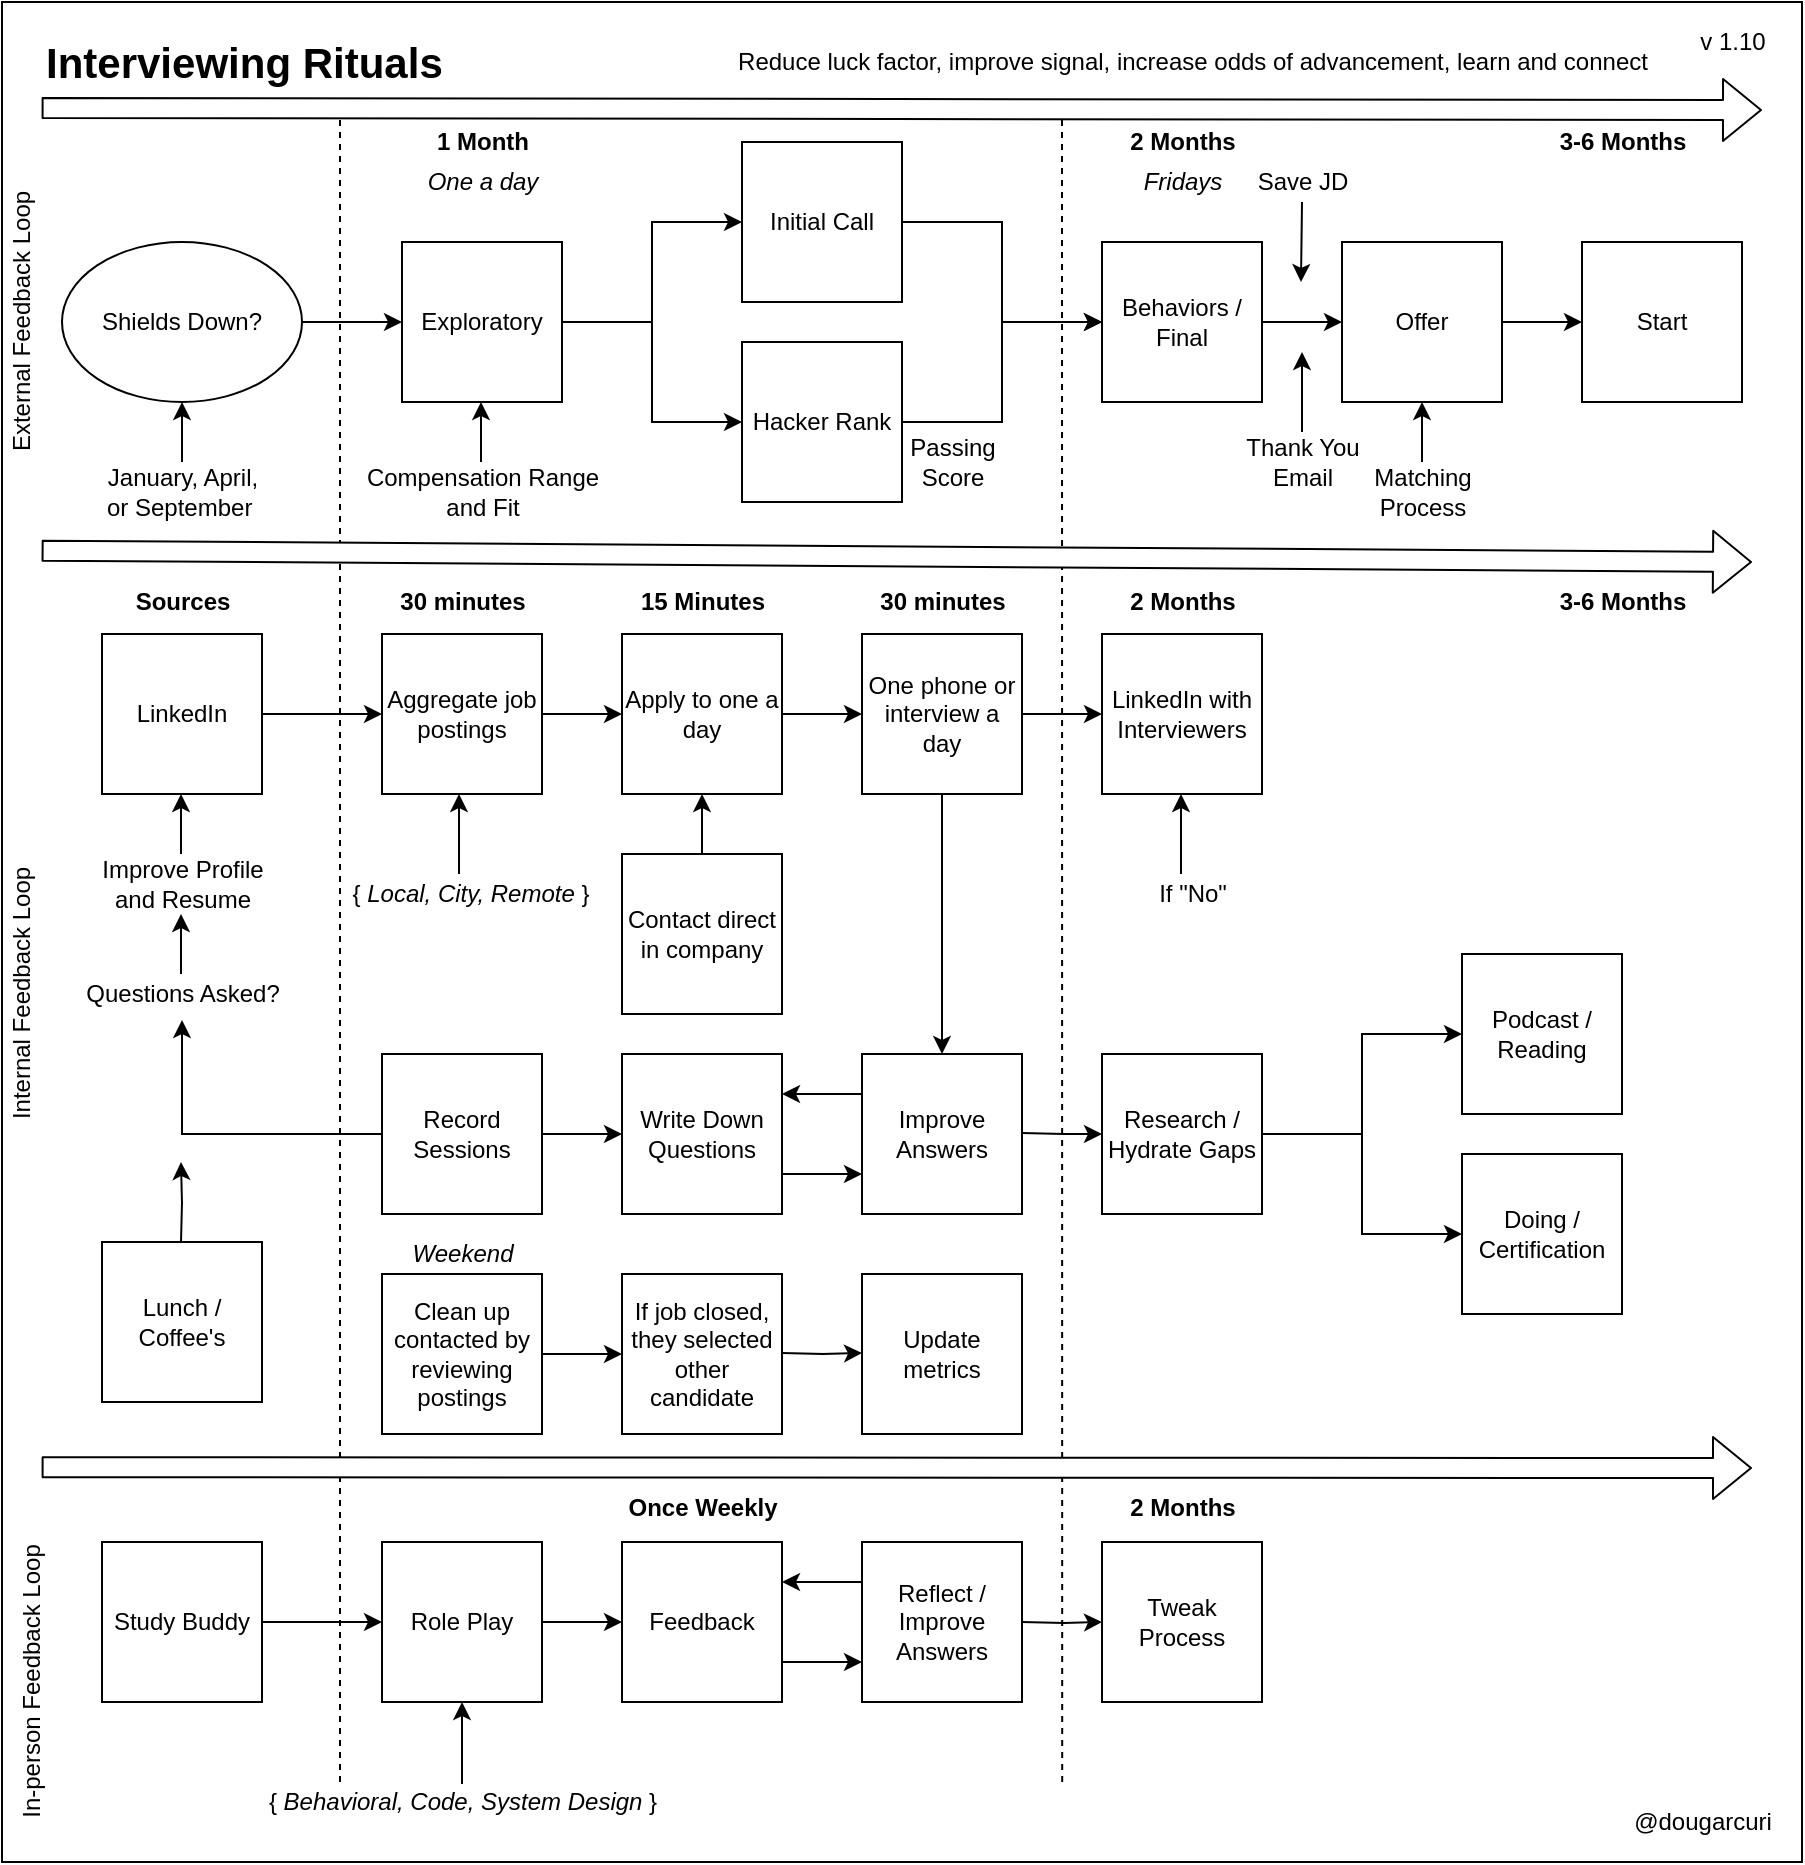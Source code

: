 <mxfile version="12.6.4" type="device"><diagram id="_bn8WWCLmbX-XjozJLd3" name="Page-1"><mxGraphModel dx="1172" dy="620" grid="1" gridSize="10" guides="1" tooltips="1" connect="1" arrows="1" fold="1" page="1" pageScale="1" pageWidth="850" pageHeight="1100" math="0" shadow="0"><root><mxCell id="0"/><mxCell id="1" parent="0"/><mxCell id="-NgYwaz6iWEgfPHJn-nX-75" value="" style="rounded=0;whiteSpace=wrap;html=1;fillColor=none;" parent="1" vertex="1"><mxGeometry x="10" y="10" width="900" height="930" as="geometry"/></mxCell><mxCell id="-NgYwaz6iWEgfPHJn-nX-29" style="edgeStyle=orthogonalEdgeStyle;rounded=0;orthogonalLoop=1;jettySize=auto;html=1;exitX=1;exitY=0.5;exitDx=0;exitDy=0;entryX=0;entryY=0.5;entryDx=0;entryDy=0;" parent="1" source="-NgYwaz6iWEgfPHJn-nX-1" target="-NgYwaz6iWEgfPHJn-nX-3" edge="1"><mxGeometry relative="1" as="geometry"/></mxCell><mxCell id="-NgYwaz6iWEgfPHJn-nX-1" value="Shields Down?" style="ellipse;whiteSpace=wrap;html=1;" parent="1" vertex="1"><mxGeometry x="40" y="130" width="120" height="80" as="geometry"/></mxCell><mxCell id="-NgYwaz6iWEgfPHJn-nX-27" style="edgeStyle=orthogonalEdgeStyle;rounded=0;orthogonalLoop=1;jettySize=auto;html=1;exitX=1;exitY=0.5;exitDx=0;exitDy=0;entryX=0;entryY=0.5;entryDx=0;entryDy=0;" parent="1" source="-NgYwaz6iWEgfPHJn-nX-3" target="-NgYwaz6iWEgfPHJn-nX-26" edge="1"><mxGeometry relative="1" as="geometry"/></mxCell><mxCell id="-NgYwaz6iWEgfPHJn-nX-28" style="edgeStyle=orthogonalEdgeStyle;rounded=0;orthogonalLoop=1;jettySize=auto;html=1;exitX=1;exitY=0.5;exitDx=0;exitDy=0;entryX=0;entryY=0.5;entryDx=0;entryDy=0;" parent="1" source="-NgYwaz6iWEgfPHJn-nX-3" target="-NgYwaz6iWEgfPHJn-nX-5" edge="1"><mxGeometry relative="1" as="geometry"/></mxCell><mxCell id="-NgYwaz6iWEgfPHJn-nX-3" value="Exploratory" style="whiteSpace=wrap;html=1;aspect=fixed;" parent="1" vertex="1"><mxGeometry x="210" y="130" width="80" height="80" as="geometry"/></mxCell><mxCell id="-NgYwaz6iWEgfPHJn-nX-30" style="edgeStyle=orthogonalEdgeStyle;rounded=0;orthogonalLoop=1;jettySize=auto;html=1;exitX=1;exitY=0.5;exitDx=0;exitDy=0;entryX=0;entryY=0.5;entryDx=0;entryDy=0;" parent="1" source="-NgYwaz6iWEgfPHJn-nX-5" target="-NgYwaz6iWEgfPHJn-nX-7" edge="1"><mxGeometry relative="1" as="geometry"/></mxCell><mxCell id="-NgYwaz6iWEgfPHJn-nX-5" value="Initial Call" style="whiteSpace=wrap;html=1;aspect=fixed;" parent="1" vertex="1"><mxGeometry x="380" y="80" width="80" height="80" as="geometry"/></mxCell><mxCell id="-NgYwaz6iWEgfPHJn-nX-34" style="edgeStyle=orthogonalEdgeStyle;rounded=0;orthogonalLoop=1;jettySize=auto;html=1;exitX=1;exitY=0.5;exitDx=0;exitDy=0;entryX=0;entryY=0.5;entryDx=0;entryDy=0;" parent="1" source="-NgYwaz6iWEgfPHJn-nX-7" target="-NgYwaz6iWEgfPHJn-nX-9" edge="1"><mxGeometry relative="1" as="geometry"/></mxCell><mxCell id="-NgYwaz6iWEgfPHJn-nX-7" value="Behaviors / Final" style="whiteSpace=wrap;html=1;aspect=fixed;" parent="1" vertex="1"><mxGeometry x="560" y="130" width="80" height="80" as="geometry"/></mxCell><mxCell id="-NgYwaz6iWEgfPHJn-nX-35" style="edgeStyle=orthogonalEdgeStyle;rounded=0;orthogonalLoop=1;jettySize=auto;html=1;exitX=1;exitY=0.5;exitDx=0;exitDy=0;" parent="1" source="-NgYwaz6iWEgfPHJn-nX-9" target="-NgYwaz6iWEgfPHJn-nX-11" edge="1"><mxGeometry relative="1" as="geometry"/></mxCell><mxCell id="-NgYwaz6iWEgfPHJn-nX-9" value="Offer" style="whiteSpace=wrap;html=1;aspect=fixed;" parent="1" vertex="1"><mxGeometry x="680" y="130" width="80" height="80" as="geometry"/></mxCell><mxCell id="-NgYwaz6iWEgfPHJn-nX-11" value="Start" style="whiteSpace=wrap;html=1;aspect=fixed;" parent="1" vertex="1"><mxGeometry x="800" y="130" width="80" height="80" as="geometry"/></mxCell><mxCell id="-NgYwaz6iWEgfPHJn-nX-12" value="&lt;font style=&quot;font-size: 21px&quot;&gt;&lt;b&gt;Interviewing Rituals&lt;/b&gt;&lt;/font&gt;" style="text;html=1;align=left;verticalAlign=middle;resizable=0;points=[];autosize=1;" parent="1" vertex="1"><mxGeometry x="30" y="30" width="210" height="20" as="geometry"/></mxCell><mxCell id="-NgYwaz6iWEgfPHJn-nX-46" style="edgeStyle=orthogonalEdgeStyle;rounded=0;orthogonalLoop=1;jettySize=auto;html=1;exitX=1;exitY=0.5;exitDx=0;exitDy=0;entryX=0;entryY=0.5;entryDx=0;entryDy=0;" parent="1" source="-NgYwaz6iWEgfPHJn-nX-13" target="-NgYwaz6iWEgfPHJn-nX-45" edge="1"><mxGeometry relative="1" as="geometry"/></mxCell><mxCell id="-NgYwaz6iWEgfPHJn-nX-86" style="edgeStyle=orthogonalEdgeStyle;rounded=0;orthogonalLoop=1;jettySize=auto;html=1;exitX=0;exitY=0.5;exitDx=0;exitDy=0;entryX=0.5;entryY=1.15;entryDx=0;entryDy=0;entryPerimeter=0;" parent="1" source="-NgYwaz6iWEgfPHJn-nX-13" target="-NgYwaz6iWEgfPHJn-nX-102" edge="1"><mxGeometry relative="1" as="geometry"/></mxCell><mxCell id="-NgYwaz6iWEgfPHJn-nX-13" value="Record Sessions" style="whiteSpace=wrap;html=1;aspect=fixed;" parent="1" vertex="1"><mxGeometry x="200" y="536" width="80" height="80" as="geometry"/></mxCell><mxCell id="-NgYwaz6iWEgfPHJn-nX-63" style="edgeStyle=orthogonalEdgeStyle;rounded=0;orthogonalLoop=1;jettySize=auto;html=1;exitX=0;exitY=0.25;exitDx=0;exitDy=0;entryX=1;entryY=0.25;entryDx=0;entryDy=0;" parent="1" source="-NgYwaz6iWEgfPHJn-nX-15" target="-NgYwaz6iWEgfPHJn-nX-45" edge="1"><mxGeometry relative="1" as="geometry"/></mxCell><mxCell id="-NgYwaz6iWEgfPHJn-nX-15" value="Improve Answers" style="whiteSpace=wrap;html=1;aspect=fixed;" parent="1" vertex="1"><mxGeometry x="440" y="536" width="80" height="80" as="geometry"/></mxCell><mxCell id="-NgYwaz6iWEgfPHJn-nX-19" style="edgeStyle=orthogonalEdgeStyle;rounded=0;orthogonalLoop=1;jettySize=auto;html=1;" parent="1" source="-NgYwaz6iWEgfPHJn-nX-18" edge="1"><mxGeometry relative="1" as="geometry"><mxPoint x="320" y="366" as="targetPoint"/></mxGeometry></mxCell><mxCell id="-NgYwaz6iWEgfPHJn-nX-18" value="Aggregate job postings" style="whiteSpace=wrap;html=1;aspect=fixed;" parent="1" vertex="1"><mxGeometry x="200" y="326" width="80" height="80" as="geometry"/></mxCell><mxCell id="-NgYwaz6iWEgfPHJn-nX-21" style="edgeStyle=orthogonalEdgeStyle;rounded=0;orthogonalLoop=1;jettySize=auto;html=1;exitX=1;exitY=0.5;exitDx=0;exitDy=0;" parent="1" source="-NgYwaz6iWEgfPHJn-nX-20" edge="1"><mxGeometry relative="1" as="geometry"><mxPoint x="440" y="366" as="targetPoint"/></mxGeometry></mxCell><mxCell id="-NgYwaz6iWEgfPHJn-nX-20" value="Apply to one a day" style="whiteSpace=wrap;html=1;aspect=fixed;" parent="1" vertex="1"><mxGeometry x="320" y="326" width="80" height="80" as="geometry"/></mxCell><mxCell id="-NgYwaz6iWEgfPHJn-nX-49" style="edgeStyle=orthogonalEdgeStyle;rounded=0;orthogonalLoop=1;jettySize=auto;html=1;exitX=1;exitY=0.5;exitDx=0;exitDy=0;entryX=0;entryY=0.5;entryDx=0;entryDy=0;" parent="1" source="-NgYwaz6iWEgfPHJn-nX-22" target="-NgYwaz6iWEgfPHJn-nX-48" edge="1"><mxGeometry relative="1" as="geometry"/></mxCell><mxCell id="-NgYwaz6iWEgfPHJn-nX-22" value="One phone or interview a day" style="whiteSpace=wrap;html=1;aspect=fixed;" parent="1" vertex="1"><mxGeometry x="440" y="326" width="80" height="80" as="geometry"/></mxCell><mxCell id="-NgYwaz6iWEgfPHJn-nX-32" style="edgeStyle=orthogonalEdgeStyle;rounded=0;orthogonalLoop=1;jettySize=auto;html=1;exitX=1;exitY=0.5;exitDx=0;exitDy=0;entryX=0;entryY=0.5;entryDx=0;entryDy=0;" parent="1" source="-NgYwaz6iWEgfPHJn-nX-26" target="-NgYwaz6iWEgfPHJn-nX-7" edge="1"><mxGeometry relative="1" as="geometry"/></mxCell><mxCell id="-NgYwaz6iWEgfPHJn-nX-26" value="Hacker Rank" style="whiteSpace=wrap;html=1;aspect=fixed;" parent="1" vertex="1"><mxGeometry x="380" y="180" width="80" height="80" as="geometry"/></mxCell><mxCell id="-NgYwaz6iWEgfPHJn-nX-38" value="&lt;b&gt;3-6 Months&lt;/b&gt;" style="text;html=1;align=center;verticalAlign=middle;resizable=0;points=[];autosize=1;" parent="1" vertex="1"><mxGeometry x="780" y="70" width="80" height="20" as="geometry"/></mxCell><mxCell id="-NgYwaz6iWEgfPHJn-nX-39" value="" style="endArrow=none;dashed=1;html=1;exitX=0.589;exitY=0.957;exitDx=0;exitDy=0;exitPerimeter=0;" parent="1" edge="1" source="-NgYwaz6iWEgfPHJn-nX-75"><mxGeometry width="50" height="50" relative="1" as="geometry"><mxPoint x="540" y="740" as="sourcePoint"/><mxPoint x="540" y="69" as="targetPoint"/></mxGeometry></mxCell><mxCell id="-NgYwaz6iWEgfPHJn-nX-65" style="edgeStyle=orthogonalEdgeStyle;rounded=0;orthogonalLoop=1;jettySize=auto;html=1;exitX=1;exitY=0.75;exitDx=0;exitDy=0;entryX=0;entryY=0.75;entryDx=0;entryDy=0;" parent="1" source="-NgYwaz6iWEgfPHJn-nX-45" target="-NgYwaz6iWEgfPHJn-nX-15" edge="1"><mxGeometry relative="1" as="geometry"/></mxCell><mxCell id="-NgYwaz6iWEgfPHJn-nX-45" value="Write Down Questions" style="whiteSpace=wrap;html=1;aspect=fixed;" parent="1" vertex="1"><mxGeometry x="320" y="536" width="80" height="80" as="geometry"/></mxCell><mxCell id="-NgYwaz6iWEgfPHJn-nX-48" value="LinkedIn with Interviewers" style="whiteSpace=wrap;html=1;aspect=fixed;" parent="1" vertex="1"><mxGeometry x="560" y="326" width="80" height="80" as="geometry"/></mxCell><mxCell id="-NgYwaz6iWEgfPHJn-nX-53" style="edgeStyle=orthogonalEdgeStyle;rounded=0;orthogonalLoop=1;jettySize=auto;html=1;exitX=1;exitY=0.5;exitDx=0;exitDy=0;entryX=0;entryY=0.5;entryDx=0;entryDy=0;" parent="1" source="-NgYwaz6iWEgfPHJn-nX-52" target="-NgYwaz6iWEgfPHJn-nX-18" edge="1"><mxGeometry relative="1" as="geometry"/></mxCell><mxCell id="-NgYwaz6iWEgfPHJn-nX-52" value="LinkedIn" style="whiteSpace=wrap;html=1;aspect=fixed;" parent="1" vertex="1"><mxGeometry x="60" y="326" width="80" height="80" as="geometry"/></mxCell><mxCell id="-NgYwaz6iWEgfPHJn-nX-55" style="edgeStyle=orthogonalEdgeStyle;rounded=0;orthogonalLoop=1;jettySize=auto;html=1;exitX=1;exitY=0.5;exitDx=0;exitDy=0;" parent="1" source="-NgYwaz6iWEgfPHJn-nX-54" edge="1"><mxGeometry relative="1" as="geometry"><mxPoint x="320" y="686" as="targetPoint"/></mxGeometry></mxCell><mxCell id="-NgYwaz6iWEgfPHJn-nX-54" value="Clean up contacted by reviewing postings" style="whiteSpace=wrap;html=1;aspect=fixed;" parent="1" vertex="1"><mxGeometry x="200" y="646" width="80" height="80" as="geometry"/></mxCell><mxCell id="-NgYwaz6iWEgfPHJn-nX-56" value="If job closed, they selected other candidate" style="whiteSpace=wrap;html=1;aspect=fixed;" parent="1" vertex="1"><mxGeometry x="320" y="646" width="80" height="80" as="geometry"/></mxCell><mxCell id="-NgYwaz6iWEgfPHJn-nX-58" style="edgeStyle=orthogonalEdgeStyle;rounded=0;orthogonalLoop=1;jettySize=auto;html=1;exitX=0.5;exitY=0;exitDx=0;exitDy=0;entryX=0.5;entryY=1;entryDx=0;entryDy=0;" parent="1" source="-NgYwaz6iWEgfPHJn-nX-57" target="-NgYwaz6iWEgfPHJn-nX-20" edge="1"><mxGeometry relative="1" as="geometry"/></mxCell><mxCell id="-NgYwaz6iWEgfPHJn-nX-57" value="Contact direct in company" style="whiteSpace=wrap;html=1;aspect=fixed;" parent="1" vertex="1"><mxGeometry x="320" y="436" width="80" height="80" as="geometry"/></mxCell><mxCell id="-NgYwaz6iWEgfPHJn-nX-61" value="" style="edgeStyle=orthogonalEdgeStyle;rounded=0;orthogonalLoop=1;jettySize=auto;html=1;" parent="1" edge="1"><mxGeometry relative="1" as="geometry"><mxPoint x="720" y="240" as="sourcePoint"/><mxPoint x="720" y="210" as="targetPoint"/></mxGeometry></mxCell><mxCell id="-NgYwaz6iWEgfPHJn-nX-60" value="Matching&lt;br&gt;Process" style="text;html=1;align=center;verticalAlign=middle;resizable=0;points=[];autosize=1;" parent="1" vertex="1"><mxGeometry x="690" y="240" width="60" height="30" as="geometry"/></mxCell><mxCell id="-NgYwaz6iWEgfPHJn-nX-68" value="" style="endArrow=classic;html=1;" parent="1" edge="1"><mxGeometry width="50" height="50" relative="1" as="geometry"><mxPoint x="100" y="240" as="sourcePoint"/><mxPoint x="100" y="210" as="targetPoint"/></mxGeometry></mxCell><mxCell id="-NgYwaz6iWEgfPHJn-nX-69" value="January, April, &lt;br&gt;or September&amp;nbsp;" style="text;html=1;align=center;verticalAlign=middle;resizable=0;points=[];autosize=1;" parent="1" vertex="1"><mxGeometry x="55" y="240" width="90" height="30" as="geometry"/></mxCell><mxCell id="-NgYwaz6iWEgfPHJn-nX-70" value="&lt;b&gt;1 Month&lt;/b&gt;" style="text;html=1;align=center;verticalAlign=middle;resizable=0;points=[];autosize=1;" parent="1" vertex="1"><mxGeometry x="220" y="70" width="60" height="20" as="geometry"/></mxCell><mxCell id="-NgYwaz6iWEgfPHJn-nX-73" value="&lt;b&gt;2 Months&lt;/b&gt;" style="text;html=1;align=center;verticalAlign=middle;resizable=0;points=[];autosize=1;" parent="1" vertex="1"><mxGeometry x="565" y="70" width="70" height="20" as="geometry"/></mxCell><mxCell id="-NgYwaz6iWEgfPHJn-nX-74" value="@dougarcuri" style="text;html=1;align=center;verticalAlign=middle;resizable=0;points=[];;autosize=1;" parent="1" vertex="1"><mxGeometry x="820" y="910" width="80" height="20" as="geometry"/></mxCell><mxCell id="-NgYwaz6iWEgfPHJn-nX-76" value="v 1.10" style="text;html=1;align=center;verticalAlign=middle;resizable=0;points=[];;autosize=1;" parent="1" vertex="1"><mxGeometry x="850" y="20" width="50" height="20" as="geometry"/></mxCell><mxCell id="-NgYwaz6iWEgfPHJn-nX-77" value="" style="endArrow=classic;html=1;" parent="1" edge="1"><mxGeometry width="50" height="50" relative="1" as="geometry"><mxPoint x="238.5" y="446" as="sourcePoint"/><mxPoint x="238.5" y="406" as="targetPoint"/></mxGeometry></mxCell><mxCell id="-NgYwaz6iWEgfPHJn-nX-78" value="{ &lt;i&gt;Local, City, Remote&lt;/i&gt; }" style="text;html=1;align=center;verticalAlign=middle;resizable=0;points=[];autosize=1;" parent="1" vertex="1"><mxGeometry x="179" y="446" width="130" height="20" as="geometry"/></mxCell><mxCell id="-NgYwaz6iWEgfPHJn-nX-79" value="Passing&lt;br&gt;Score" style="text;html=1;align=center;verticalAlign=middle;resizable=0;points=[];autosize=1;" parent="1" vertex="1"><mxGeometry x="455" y="225" width="60" height="30" as="geometry"/></mxCell><mxCell id="-NgYwaz6iWEgfPHJn-nX-80" value="" style="endArrow=classic;html=1;" parent="1" edge="1"><mxGeometry width="50" height="50" relative="1" as="geometry"><mxPoint x="249.5" y="240" as="sourcePoint"/><mxPoint x="249.5" y="210" as="targetPoint"/></mxGeometry></mxCell><mxCell id="-NgYwaz6iWEgfPHJn-nX-81" value="Compensation Range&lt;br&gt;and Fit" style="text;html=1;align=center;verticalAlign=middle;resizable=0;points=[];autosize=1;" parent="1" vertex="1"><mxGeometry x="185" y="240" width="130" height="30" as="geometry"/></mxCell><mxCell id="-NgYwaz6iWEgfPHJn-nX-82" value="" style="endArrow=classic;html=1;exitX=0.5;exitY=1;exitDx=0;exitDy=0;entryX=0.5;entryY=0;entryDx=0;entryDy=0;" parent="1" source="-NgYwaz6iWEgfPHJn-nX-22" target="-NgYwaz6iWEgfPHJn-nX-15" edge="1"><mxGeometry width="50" height="50" relative="1" as="geometry"><mxPoint x="30" y="826" as="sourcePoint"/><mxPoint x="80" y="776" as="targetPoint"/></mxGeometry></mxCell><mxCell id="-NgYwaz6iWEgfPHJn-nX-84" value="" style="endArrow=classic;html=1;" parent="1" edge="1"><mxGeometry width="50" height="50" relative="1" as="geometry"><mxPoint x="99.5" y="436" as="sourcePoint"/><mxPoint x="99.5" y="406" as="targetPoint"/></mxGeometry></mxCell><mxCell id="-NgYwaz6iWEgfPHJn-nX-85" value="Improve Profile &lt;br&gt;and Resume" style="text;html=1;align=center;verticalAlign=middle;resizable=0;points=[];autosize=1;" parent="1" vertex="1"><mxGeometry x="50" y="436" width="100" height="30" as="geometry"/></mxCell><mxCell id="-NgYwaz6iWEgfPHJn-nX-89" value="&lt;b&gt;30 minutes&lt;/b&gt;" style="text;html=1;align=center;verticalAlign=middle;resizable=0;points=[];autosize=1;" parent="1" vertex="1"><mxGeometry x="200" y="300" width="80" height="20" as="geometry"/></mxCell><mxCell id="-NgYwaz6iWEgfPHJn-nX-91" value="&lt;b&gt;15 Minutes&lt;/b&gt;" style="text;html=1;align=center;verticalAlign=middle;resizable=0;points=[];autosize=1;" parent="1" vertex="1"><mxGeometry x="320" y="300" width="80" height="20" as="geometry"/></mxCell><mxCell id="-NgYwaz6iWEgfPHJn-nX-96" style="edgeStyle=orthogonalEdgeStyle;rounded=0;orthogonalLoop=1;jettySize=auto;html=1;exitX=1;exitY=0.5;exitDx=0;exitDy=0;" parent="1" edge="1"><mxGeometry relative="1" as="geometry"><mxPoint x="440" y="685.5" as="targetPoint"/><mxPoint x="400" y="685.5" as="sourcePoint"/></mxGeometry></mxCell><mxCell id="-NgYwaz6iWEgfPHJn-nX-97" value="Update metrics" style="whiteSpace=wrap;html=1;aspect=fixed;" parent="1" vertex="1"><mxGeometry x="440" y="646" width="80" height="80" as="geometry"/></mxCell><mxCell id="-NgYwaz6iWEgfPHJn-nX-98" value="&lt;i&gt;Weekend&lt;/i&gt;" style="text;html=1;align=center;verticalAlign=middle;resizable=0;points=[];autosize=1;" parent="1" vertex="1"><mxGeometry x="205" y="626" width="70" height="20" as="geometry"/></mxCell><mxCell id="-NgYwaz6iWEgfPHJn-nX-99" value="&lt;b&gt;Sources&lt;/b&gt;" style="text;html=1;align=center;verticalAlign=middle;resizable=0;points=[];autosize=1;" parent="1" vertex="1"><mxGeometry x="70" y="300" width="60" height="20" as="geometry"/></mxCell><mxCell id="-NgYwaz6iWEgfPHJn-nX-100" value="&lt;b&gt;30 minutes&lt;/b&gt;" style="text;html=1;align=center;verticalAlign=middle;resizable=0;points=[];autosize=1;" parent="1" vertex="1"><mxGeometry x="440" y="300" width="80" height="20" as="geometry"/></mxCell><mxCell id="-NgYwaz6iWEgfPHJn-nX-101" value="&lt;b&gt;2 Months&lt;/b&gt;" style="text;html=1;align=center;verticalAlign=middle;resizable=0;points=[];autosize=1;" parent="1" vertex="1"><mxGeometry x="565" y="300" width="70" height="20" as="geometry"/></mxCell><mxCell id="-NgYwaz6iWEgfPHJn-nX-102" value="Questions Asked?" style="text;html=1;align=center;verticalAlign=middle;resizable=0;points=[];autosize=1;" parent="1" vertex="1"><mxGeometry x="45" y="496" width="110" height="20" as="geometry"/></mxCell><mxCell id="-NgYwaz6iWEgfPHJn-nX-105" value="" style="endArrow=classic;html=1;" parent="1" edge="1"><mxGeometry width="50" height="50" relative="1" as="geometry"><mxPoint x="99.5" y="496" as="sourcePoint"/><mxPoint x="99.5" y="466" as="targetPoint"/></mxGeometry></mxCell><mxCell id="m238bX63cZ4W1p962kYu-1" value="Lunch / Coffee's" style="whiteSpace=wrap;html=1;aspect=fixed;" parent="1" vertex="1"><mxGeometry x="60" y="630" width="80" height="80" as="geometry"/></mxCell><mxCell id="m238bX63cZ4W1p962kYu-2" value="&lt;i&gt;Fridays&lt;/i&gt;" style="text;html=1;align=center;verticalAlign=middle;resizable=0;points=[];autosize=1;" parent="1" vertex="1"><mxGeometry x="575" y="90" width="50" height="20" as="geometry"/></mxCell><mxCell id="m238bX63cZ4W1p962kYu-3" value="&lt;i&gt;One a day&lt;/i&gt;" style="text;html=1;align=center;verticalAlign=middle;resizable=0;points=[];autosize=1;" parent="1" vertex="1"><mxGeometry x="215" y="90" width="70" height="20" as="geometry"/></mxCell><mxCell id="m238bX63cZ4W1p962kYu-4" value="" style="edgeStyle=orthogonalEdgeStyle;rounded=0;orthogonalLoop=1;jettySize=auto;html=1;" parent="1" source="m238bX63cZ4W1p962kYu-5" edge="1"><mxGeometry relative="1" as="geometry"><mxPoint x="660" y="185" as="targetPoint"/></mxGeometry></mxCell><mxCell id="m238bX63cZ4W1p962kYu-5" value="Thank You&lt;br&gt;Email" style="text;html=1;align=center;verticalAlign=middle;resizable=0;points=[];autosize=1;" parent="1" vertex="1"><mxGeometry x="625" y="225" width="70" height="30" as="geometry"/></mxCell><mxCell id="m238bX63cZ4W1p962kYu-6" value="" style="edgeStyle=orthogonalEdgeStyle;rounded=0;orthogonalLoop=1;jettySize=auto;html=1;" parent="1" edge="1"><mxGeometry relative="1" as="geometry"><mxPoint x="99.5" y="590" as="targetPoint"/><mxPoint x="99.5" y="630" as="sourcePoint"/></mxGeometry></mxCell><mxCell id="ci293vmWkv2_oCXazJYx-1" value="" style="endArrow=classic;html=1;" edge="1" parent="1"><mxGeometry width="50" height="50" relative="1" as="geometry"><mxPoint x="660" y="110" as="sourcePoint"/><mxPoint x="659.5" y="150" as="targetPoint"/></mxGeometry></mxCell><mxCell id="ci293vmWkv2_oCXazJYx-2" value="Save JD" style="text;html=1;align=center;verticalAlign=middle;resizable=0;points=[];autosize=1;" vertex="1" parent="1"><mxGeometry x="630" y="90" width="60" height="20" as="geometry"/></mxCell><mxCell id="ci293vmWkv2_oCXazJYx-3" value="Research / Hydrate Gaps" style="whiteSpace=wrap;html=1;aspect=fixed;" vertex="1" parent="1"><mxGeometry x="560" y="536" width="80" height="80" as="geometry"/></mxCell><mxCell id="ci293vmWkv2_oCXazJYx-4" style="edgeStyle=orthogonalEdgeStyle;rounded=0;orthogonalLoop=1;jettySize=auto;html=1;exitX=1;exitY=0.5;exitDx=0;exitDy=0;entryX=0;entryY=0.5;entryDx=0;entryDy=0;" edge="1" parent="1" target="ci293vmWkv2_oCXazJYx-3"><mxGeometry relative="1" as="geometry"><mxPoint x="520" y="575.5" as="sourcePoint"/><mxPoint x="560" y="575.5" as="targetPoint"/></mxGeometry></mxCell><mxCell id="ci293vmWkv2_oCXazJYx-6" style="edgeStyle=orthogonalEdgeStyle;rounded=0;orthogonalLoop=1;jettySize=auto;html=1;exitX=1;exitY=0.5;exitDx=0;exitDy=0;entryX=0;entryY=0.5;entryDx=0;entryDy=0;" edge="1" parent="1" target="ci293vmWkv2_oCXazJYx-9" source="ci293vmWkv2_oCXazJYx-3"><mxGeometry relative="1" as="geometry"><mxPoint x="650" y="576" as="sourcePoint"/></mxGeometry></mxCell><mxCell id="ci293vmWkv2_oCXazJYx-7" style="edgeStyle=orthogonalEdgeStyle;rounded=0;orthogonalLoop=1;jettySize=auto;html=1;exitX=1;exitY=0.5;exitDx=0;exitDy=0;entryX=0;entryY=0.5;entryDx=0;entryDy=0;" edge="1" parent="1" target="ci293vmWkv2_oCXazJYx-8" source="ci293vmWkv2_oCXazJYx-3"><mxGeometry relative="1" as="geometry"><mxPoint x="650" y="576" as="sourcePoint"/></mxGeometry></mxCell><mxCell id="ci293vmWkv2_oCXazJYx-8" value="Podcast / Reading" style="whiteSpace=wrap;html=1;aspect=fixed;" vertex="1" parent="1"><mxGeometry x="740" y="486" width="80" height="80" as="geometry"/></mxCell><mxCell id="ci293vmWkv2_oCXazJYx-9" value="Doing / Certification" style="whiteSpace=wrap;html=1;aspect=fixed;" vertex="1" parent="1"><mxGeometry x="740" y="586" width="80" height="80" as="geometry"/></mxCell><mxCell id="ci293vmWkv2_oCXazJYx-10" value="&lt;b&gt;3-6 Months&lt;/b&gt;" style="text;html=1;align=center;verticalAlign=middle;resizable=0;points=[];autosize=1;" vertex="1" parent="1"><mxGeometry x="780" y="300" width="80" height="20" as="geometry"/></mxCell><mxCell id="ci293vmWkv2_oCXazJYx-15" value="Internal Feedback Loop" style="text;html=1;align=center;verticalAlign=middle;resizable=0;points=[];autosize=1;rotation=-90;" vertex="1" parent="1"><mxGeometry x="-50" y="496" width="140" height="20" as="geometry"/></mxCell><mxCell id="ci293vmWkv2_oCXazJYx-16" value="External Feedback Loop" style="text;html=1;align=center;verticalAlign=middle;resizable=0;points=[];autosize=1;rotation=-90;" vertex="1" parent="1"><mxGeometry x="-55" y="160" width="150" height="20" as="geometry"/></mxCell><mxCell id="ci293vmWkv2_oCXazJYx-18" value="&lt;b&gt;Once Weekly&lt;/b&gt;" style="text;html=1;align=center;verticalAlign=middle;resizable=0;points=[];autosize=1;" vertex="1" parent="1"><mxGeometry x="315" y="753" width="90" height="20" as="geometry"/></mxCell><mxCell id="ci293vmWkv2_oCXazJYx-19" value="" style="endArrow=none;dashed=1;html=1;" edge="1" parent="1"><mxGeometry width="50" height="50" relative="1" as="geometry"><mxPoint x="179" y="900" as="sourcePoint"/><mxPoint x="179" y="65" as="targetPoint"/></mxGeometry></mxCell><mxCell id="-NgYwaz6iWEgfPHJn-nX-37" value="" style="shape=flexArrow;endArrow=classic;html=1;fillColor=#ffffff;exitX=0.022;exitY=0.057;exitDx=0;exitDy=0;exitPerimeter=0;" parent="1" edge="1" source="-NgYwaz6iWEgfPHJn-nX-75"><mxGeometry width="50" height="50" relative="1" as="geometry"><mxPoint x="50" y="64" as="sourcePoint"/><mxPoint x="890" y="64" as="targetPoint"/></mxGeometry></mxCell><mxCell id="ci293vmWkv2_oCXazJYx-17" value="" style="shape=flexArrow;endArrow=classic;html=1;fillColor=#ffffff;exitX=0.022;exitY=0.768;exitDx=0;exitDy=0;exitPerimeter=0;" edge="1" parent="1"><mxGeometry width="50" height="50" relative="1" as="geometry"><mxPoint x="29.8" y="742.6" as="sourcePoint"/><mxPoint x="885" y="743" as="targetPoint"/></mxGeometry></mxCell><mxCell id="-NgYwaz6iWEgfPHJn-nX-88" value="" style="shape=flexArrow;endArrow=classic;html=1;fillColor=#ffffff;exitX=0.022;exitY=0.295;exitDx=0;exitDy=0;exitPerimeter=0;" parent="1" edge="1" source="-NgYwaz6iWEgfPHJn-nX-75"><mxGeometry width="50" height="50" relative="1" as="geometry"><mxPoint x="55" y="290" as="sourcePoint"/><mxPoint x="885" y="290" as="targetPoint"/></mxGeometry></mxCell><mxCell id="ci293vmWkv2_oCXazJYx-20" value="Reduce luck factor, improve signal, increase odds of advancement, learn and connect" style="text;html=1;align=center;verticalAlign=middle;resizable=0;points=[];autosize=1;" vertex="1" parent="1"><mxGeometry x="370" y="30" width="470" height="20" as="geometry"/></mxCell><mxCell id="ci293vmWkv2_oCXazJYx-29" value="" style="endArrow=classic;html=1;" edge="1" parent="1"><mxGeometry width="50" height="50" relative="1" as="geometry"><mxPoint x="599.5" y="446" as="sourcePoint"/><mxPoint x="599.5" y="406" as="targetPoint"/></mxGeometry></mxCell><mxCell id="ci293vmWkv2_oCXazJYx-30" value="If &quot;No&quot;" style="text;html=1;align=center;verticalAlign=middle;resizable=0;points=[];autosize=1;" vertex="1" parent="1"><mxGeometry x="580" y="446" width="50" height="20" as="geometry"/></mxCell><mxCell id="ci293vmWkv2_oCXazJYx-32" value="In-person Feedback Loop" style="text;html=1;align=center;verticalAlign=middle;resizable=0;points=[];autosize=1;rotation=-90;" vertex="1" parent="1"><mxGeometry x="-50" y="840" width="150" height="20" as="geometry"/></mxCell><mxCell id="ci293vmWkv2_oCXazJYx-38" style="edgeStyle=orthogonalEdgeStyle;rounded=0;orthogonalLoop=1;jettySize=auto;html=1;exitX=1;exitY=0.5;exitDx=0;exitDy=0;entryX=0;entryY=0.5;entryDx=0;entryDy=0;fillColor=#ffffff;" edge="1" parent="1" source="ci293vmWkv2_oCXazJYx-34" target="ci293vmWkv2_oCXazJYx-35"><mxGeometry relative="1" as="geometry"/></mxCell><mxCell id="ci293vmWkv2_oCXazJYx-34" value="Study Buddy" style="whiteSpace=wrap;html=1;aspect=fixed;" vertex="1" parent="1"><mxGeometry x="60" y="780" width="80" height="80" as="geometry"/></mxCell><mxCell id="ci293vmWkv2_oCXazJYx-35" value="Role Play" style="whiteSpace=wrap;html=1;aspect=fixed;" vertex="1" parent="1"><mxGeometry x="200" y="780" width="80" height="80" as="geometry"/></mxCell><mxCell id="ci293vmWkv2_oCXazJYx-36" value="" style="endArrow=classic;html=1;exitX=0.5;exitY=0.05;exitDx=0;exitDy=0;exitPerimeter=0;entryX=0.5;entryY=1;entryDx=0;entryDy=0;" edge="1" parent="1" source="ci293vmWkv2_oCXazJYx-37" target="ci293vmWkv2_oCXazJYx-35"><mxGeometry width="50" height="50" relative="1" as="geometry"><mxPoint x="244.5" y="900" as="sourcePoint"/><mxPoint x="244.5" y="860" as="targetPoint"/></mxGeometry></mxCell><mxCell id="ci293vmWkv2_oCXazJYx-37" value="{&amp;nbsp;&lt;i&gt;Behavioral, Code, System Design&lt;/i&gt;&amp;nbsp;}" style="text;html=1;align=center;verticalAlign=middle;resizable=0;points=[];autosize=1;" vertex="1" parent="1"><mxGeometry x="135" y="900" width="210" height="20" as="geometry"/></mxCell><mxCell id="ci293vmWkv2_oCXazJYx-39" style="edgeStyle=orthogonalEdgeStyle;rounded=0;orthogonalLoop=1;jettySize=auto;html=1;entryX=0;entryY=0.5;entryDx=0;entryDy=0;exitX=1;exitY=0.5;exitDx=0;exitDy=0;" edge="1" parent="1" target="ci293vmWkv2_oCXazJYx-43" source="ci293vmWkv2_oCXazJYx-35"><mxGeometry relative="1" as="geometry"><mxPoint x="275" y="820" as="sourcePoint"/></mxGeometry></mxCell><mxCell id="ci293vmWkv2_oCXazJYx-40" style="edgeStyle=orthogonalEdgeStyle;rounded=0;orthogonalLoop=1;jettySize=auto;html=1;exitX=0;exitY=0.25;exitDx=0;exitDy=0;entryX=1;entryY=0.25;entryDx=0;entryDy=0;" edge="1" parent="1" source="ci293vmWkv2_oCXazJYx-41" target="ci293vmWkv2_oCXazJYx-43"><mxGeometry relative="1" as="geometry"/></mxCell><mxCell id="ci293vmWkv2_oCXazJYx-41" value="Reflect / Improve Answers" style="whiteSpace=wrap;html=1;aspect=fixed;" vertex="1" parent="1"><mxGeometry x="440" y="780" width="80" height="80" as="geometry"/></mxCell><mxCell id="ci293vmWkv2_oCXazJYx-42" style="edgeStyle=orthogonalEdgeStyle;rounded=0;orthogonalLoop=1;jettySize=auto;html=1;exitX=1;exitY=0.75;exitDx=0;exitDy=0;entryX=0;entryY=0.75;entryDx=0;entryDy=0;" edge="1" parent="1" source="ci293vmWkv2_oCXazJYx-43" target="ci293vmWkv2_oCXazJYx-41"><mxGeometry relative="1" as="geometry"/></mxCell><mxCell id="ci293vmWkv2_oCXazJYx-43" value="Feedback" style="whiteSpace=wrap;html=1;aspect=fixed;" vertex="1" parent="1"><mxGeometry x="320" y="780" width="80" height="80" as="geometry"/></mxCell><mxCell id="ci293vmWkv2_oCXazJYx-44" value="&lt;b&gt;2 Months&lt;/b&gt;" style="text;html=1;align=center;verticalAlign=middle;resizable=0;points=[];autosize=1;" vertex="1" parent="1"><mxGeometry x="565" y="753" width="70" height="20" as="geometry"/></mxCell><mxCell id="ci293vmWkv2_oCXazJYx-47" style="edgeStyle=orthogonalEdgeStyle;rounded=0;orthogonalLoop=1;jettySize=auto;html=1;exitX=1;exitY=0.5;exitDx=0;exitDy=0;entryX=0;entryY=0.5;entryDx=0;entryDy=0;" edge="1" parent="1" target="ci293vmWkv2_oCXazJYx-48"><mxGeometry relative="1" as="geometry"><mxPoint x="520" y="820" as="sourcePoint"/></mxGeometry></mxCell><mxCell id="ci293vmWkv2_oCXazJYx-48" value="Tweak Process" style="whiteSpace=wrap;html=1;aspect=fixed;" vertex="1" parent="1"><mxGeometry x="560" y="780" width="80" height="80" as="geometry"/></mxCell></root></mxGraphModel></diagram></mxfile>